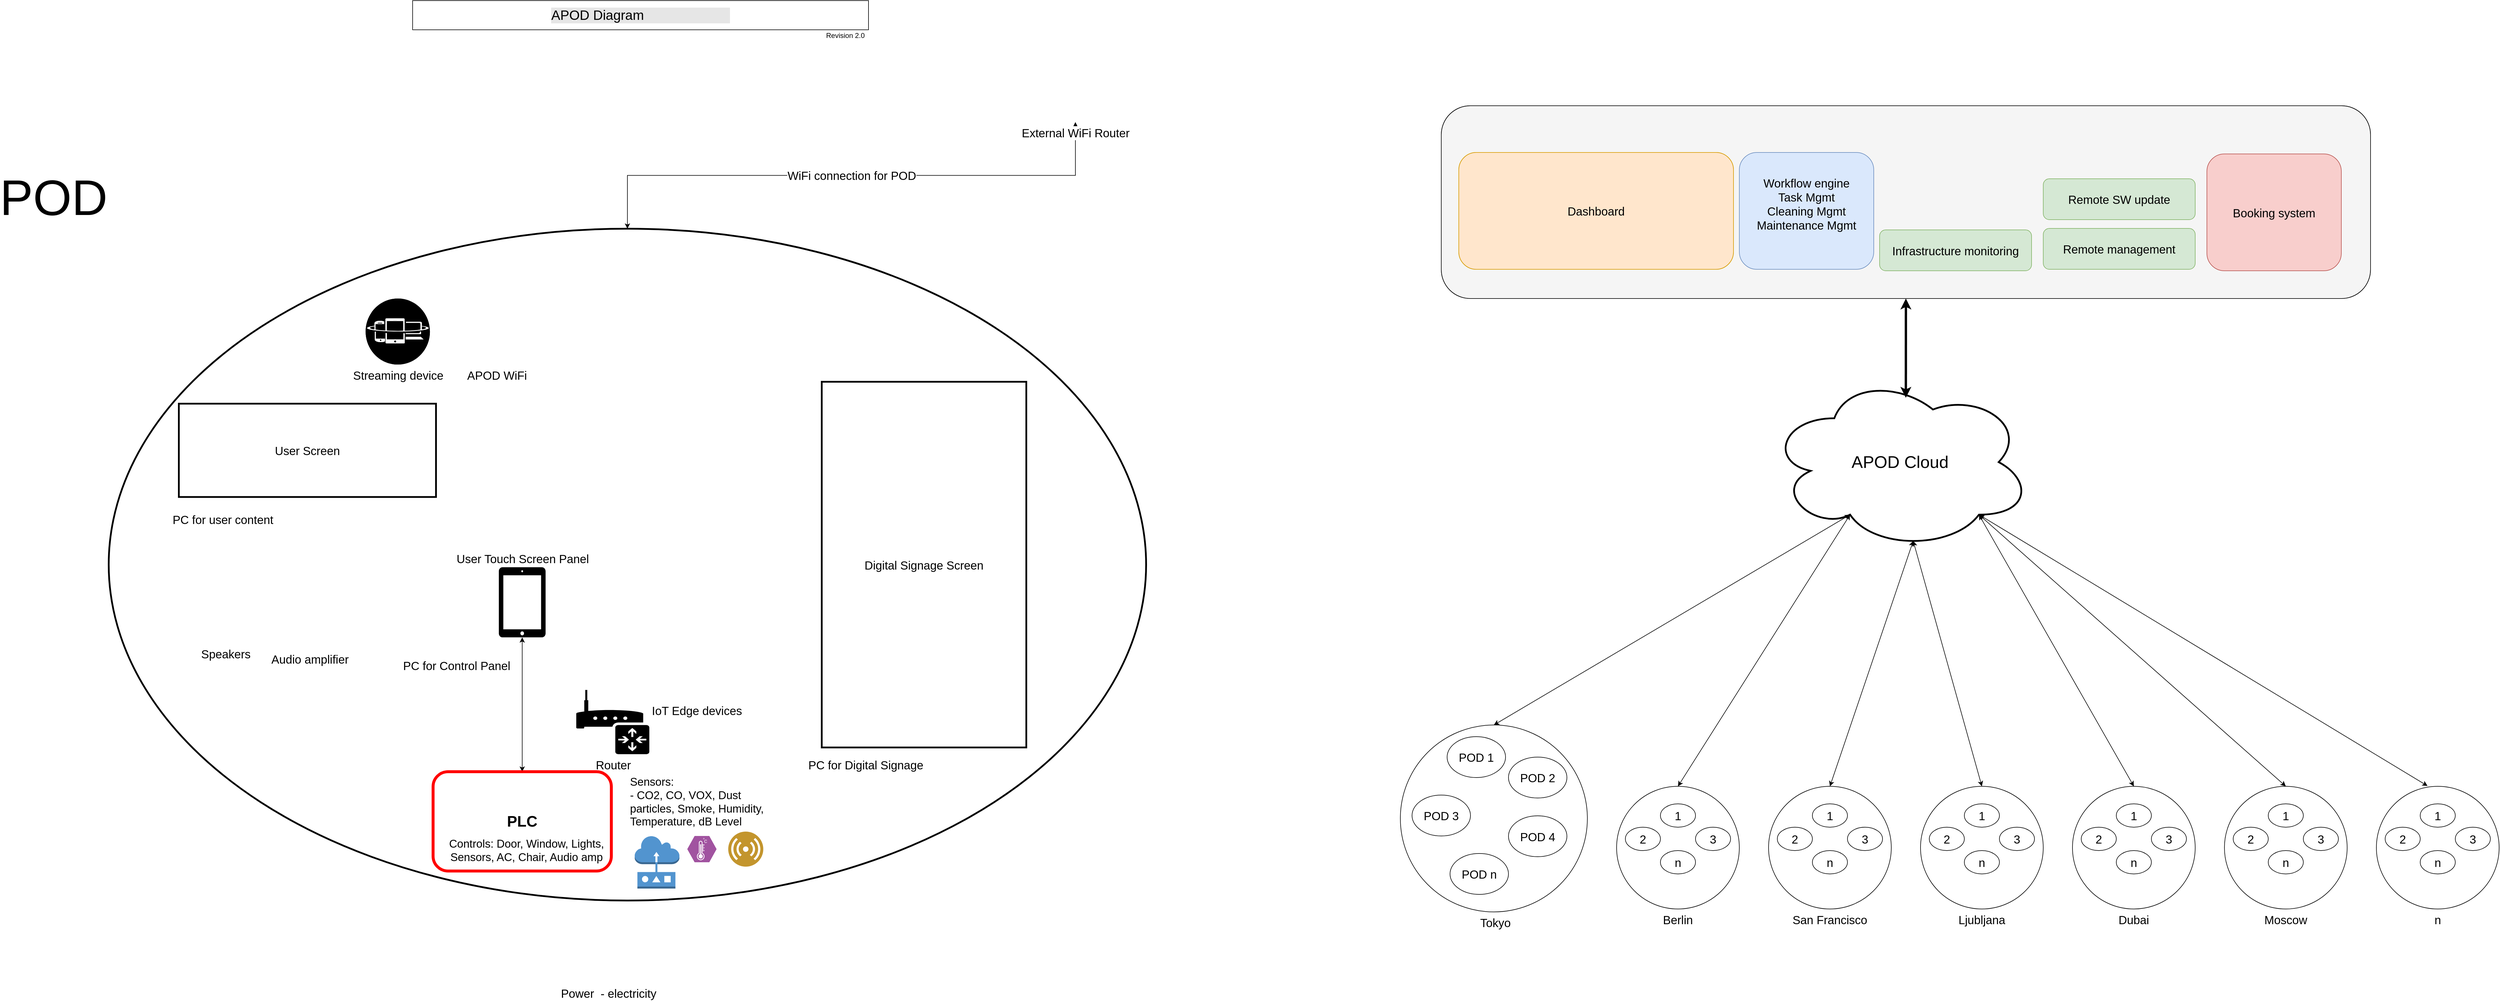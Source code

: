 <mxfile version="14.1.8" type="github">
  <diagram id="MnezL5NAF8C2aSRuctBU" name="Page-1">
    <mxGraphModel dx="3197" dy="1272" grid="1" gridSize="10" guides="1" tooltips="1" connect="1" arrows="1" fold="1" page="1" pageScale="1" pageWidth="827" pageHeight="1169" math="0" shadow="0">
      <root>
        <mxCell id="0" />
        <mxCell id="1" parent="0" />
        <mxCell id="ZW9950_h4QcM178EK5Ji-2" value="POD" style="ellipse;whiteSpace=wrap;html=1;strokeWidth=3;fontSize=85;labelPosition=left;verticalLabelPosition=top;align=right;verticalAlign=bottom;" parent="1" vertex="1">
          <mxGeometry x="-480" y="400.5" width="1775" height="1150" as="geometry" />
        </mxCell>
        <mxCell id="0EyMxYRM3sE1ujKV8BTT-9" style="edgeStyle=orthogonalEdgeStyle;rounded=0;orthogonalLoop=1;jettySize=auto;html=1;entryX=0.5;entryY=0;entryDx=0;entryDy=0;fontSize=20;startArrow=classic;startFill=1;" edge="1" parent="1" source="DmFKKeBw7BDAcUaFhrxw-26" target="ZW9950_h4QcM178EK5Ji-1">
          <mxGeometry relative="1" as="geometry" />
        </mxCell>
        <mxCell id="DmFKKeBw7BDAcUaFhrxw-26" value="User Touch Screen Panel" style="pointerEvents=1;shadow=0;dashed=0;html=1;strokeColor=none;labelPosition=center;verticalLabelPosition=top;verticalAlign=bottom;outlineConnect=0;align=center;shape=mxgraph.office.devices.tablet_ipad;fontSize=20;fillColor=#000000;" parent="1" vertex="1">
          <mxGeometry x="187.5" y="980" width="80" height="120" as="geometry" />
        </mxCell>
        <mxCell id="7P57h7jw-dz2YICdta8h-39" value="" style="shape=table;html=1;whiteSpace=wrap;startSize=0;container=1;collapsible=0;childLayout=tableLayout;labelBackgroundColor=#E6E6E6;" parent="1" vertex="1">
          <mxGeometry x="40" y="10" width="780" height="50" as="geometry" />
        </mxCell>
        <mxCell id="7P57h7jw-dz2YICdta8h-40" value="" style="shape=partialRectangle;html=1;whiteSpace=wrap;collapsible=0;dropTarget=0;pointerEvents=0;fillColor=none;top=0;left=0;bottom=0;right=0;points=[[0,0.5],[1,0.5]];portConstraint=eastwest;labelBackgroundColor=#E6E6E6;" parent="7P57h7jw-dz2YICdta8h-39" vertex="1">
          <mxGeometry width="780" height="50" as="geometry" />
        </mxCell>
        <mxCell id="7P57h7jw-dz2YICdta8h-41" value="&lt;font style=&quot;font-size: 23px&quot;&gt;&lt;span style=&quot;background-color: rgb(230 , 230 , 230)&quot;&gt;&lt;font style=&quot;font-size: 23px&quot;&gt;APOD Diagram &amp;nbsp;&amp;nbsp;&amp;nbsp;&amp;nbsp;&amp;nbsp;&amp;nbsp;&amp;nbsp;&amp;nbsp;&amp;nbsp;&amp;nbsp;&amp;nbsp;&amp;nbsp;&amp;nbsp;&amp;nbsp;&amp;nbsp;&amp;nbsp;&amp;nbsp;&amp;nbsp;&amp;nbsp;&amp;nbsp;&amp;nbsp;&amp;nbsp; &lt;/font&gt;&lt;/span&gt;&lt;/font&gt;" style="shape=partialRectangle;html=1;whiteSpace=wrap;connectable=0;overflow=hidden;fillColor=none;top=0;left=0;bottom=0;right=0;align=center;labelBackgroundColor=#E6E6E6;" parent="7P57h7jw-dz2YICdta8h-40" vertex="1">
          <mxGeometry width="780" height="50" as="geometry" />
        </mxCell>
        <mxCell id="7P57h7jw-dz2YICdta8h-44" value="Revision 2.0" style="text;html=1;align=center;verticalAlign=middle;resizable=0;points=[];autosize=1;" parent="1" vertex="1">
          <mxGeometry x="740" y="60" width="80" height="20" as="geometry" />
        </mxCell>
        <mxCell id="ZW9950_h4QcM178EK5Ji-1" value="PLC" style="rounded=1;whiteSpace=wrap;html=1;strokeWidth=5;strokeColor=#FF0000;fontSize=26;fontStyle=1" parent="1" vertex="1">
          <mxGeometry x="75" y="1330" width="305" height="170" as="geometry" />
        </mxCell>
        <mxCell id="ZW9950_h4QcM178EK5Ji-3" value="Digital Signage Screen" style="rounded=0;whiteSpace=wrap;html=1;strokeColor=#000000;strokeWidth=3;direction=south;fontSize=20;" parent="1" vertex="1">
          <mxGeometry x="740" y="662.5" width="350" height="626" as="geometry" />
        </mxCell>
        <mxCell id="ZW9950_h4QcM178EK5Ji-5" value="PC for Digital Signage" style="shape=image;html=1;verticalAlign=top;verticalLabelPosition=bottom;labelBackgroundColor=#ffffff;imageAspect=0;aspect=fixed;image=https://cdn3.iconfinder.com/data/icons/electronic-devices-vol-1-1/36/1_graphic_card_electronic_device_motherboard_smps_hardware_chip_1-128.png;strokeColor=#000000;strokeWidth=3;fontSize=20;" parent="1" vertex="1">
          <mxGeometry x="740" y="1150" width="150" height="150" as="geometry" />
        </mxCell>
        <mxCell id="ZW9950_h4QcM178EK5Ji-8" value="Controls: Door, Window, Lights, Sensors, AC, Chair, Audio amp" style="text;html=1;strokeColor=none;fillColor=none;align=center;verticalAlign=middle;whiteSpace=wrap;rounded=0;fontSize=19;" parent="1" vertex="1">
          <mxGeometry x="100" y="1430" width="270" height="70" as="geometry" />
        </mxCell>
        <mxCell id="ZW9950_h4QcM178EK5Ji-9" value="" style="verticalLabelPosition=bottom;html=1;fillColor=#A153A0;strokeColor=#ffffff;verticalAlign=top;align=center;points=[[0,0.5,0],[0.125,0.25,0],[0.25,0,0],[0.5,0,0],[0.75,0,0],[0.875,0.25,0],[1,0.5,0],[0.875,0.75,0],[0.75,1,0],[0.5,1,0],[0.125,0.75,0]];pointerEvents=1;shape=mxgraph.cisco_safe.compositeIcon;bgIcon=mxgraph.cisco_safe.design.blank_device;resIcon=mxgraph.cisco_safe.design.sensor;fontSize=19;" parent="1" vertex="1">
          <mxGeometry x="510" y="1440" width="50" height="45" as="geometry" />
        </mxCell>
        <mxCell id="ZW9950_h4QcM178EK5Ji-10" value="" style="aspect=fixed;perimeter=ellipsePerimeter;html=1;align=center;shadow=0;dashed=0;fontColor=#4277BB;labelBackgroundColor=#ffffff;fontSize=12;spacingTop=3;image;image=img/lib/ibm/users/sensor.svg;strokeColor=#000000;strokeWidth=3;" parent="1" vertex="1">
          <mxGeometry x="580" y="1432.5" width="60" height="60" as="geometry" />
        </mxCell>
        <mxCell id="ZW9950_h4QcM178EK5Ji-11" value="" style="outlineConnect=0;dashed=0;verticalLabelPosition=bottom;verticalAlign=top;align=center;html=1;shape=mxgraph.aws3.sensor;fillColor=#5294CF;gradientColor=none;strokeColor=#000000;strokeWidth=3;fontSize=19;" parent="1" vertex="1">
          <mxGeometry x="420" y="1440" width="76.5" height="90" as="geometry" />
        </mxCell>
        <mxCell id="ZW9950_h4QcM178EK5Ji-12" value="&lt;div&gt;Sensors:&lt;/div&gt;&lt;div&gt; - CO2, CO, VOX, Dust particles, Smoke, Humidity, Temperature, dB Level&lt;br&gt;&lt;/div&gt;" style="text;html=1;strokeColor=none;fillColor=none;align=left;verticalAlign=top;whiteSpace=wrap;rounded=0;fontSize=19;" parent="1" vertex="1">
          <mxGeometry x="410" y="1330" width="270" height="110" as="geometry" />
        </mxCell>
        <mxCell id="0EyMxYRM3sE1ujKV8BTT-1" value="Audio amplifier" style="shape=image;html=1;verticalAlign=top;verticalLabelPosition=bottom;labelBackgroundColor=#ffffff;imageAspect=0;aspect=fixed;image=https://cdn2.iconfinder.com/data/icons/analytic-investment-and-balanced-scorecard/512/421_Audio_frequency_hertz_sequence_wave_sound_design_producstion-128.png;strokeColor=#000000;strokeWidth=3;fontSize=20;align=center;" vertex="1" parent="1">
          <mxGeometry x="-200" y="991" width="128" height="128" as="geometry" />
        </mxCell>
        <mxCell id="0EyMxYRM3sE1ujKV8BTT-2" value="Speakers" style="shape=image;html=1;verticalAlign=top;verticalLabelPosition=bottom;labelBackgroundColor=#ffffff;imageAspect=0;aspect=fixed;image=https://cdn2.iconfinder.com/data/icons/analytic-investment-and-balanced-scorecard/512/424_Audio_hifi_monitor_speaker_studio_sound_design_producstion-128.png;strokeColor=#000000;strokeWidth=3;fontSize=20;align=center;" vertex="1" parent="1">
          <mxGeometry x="-360" y="950" width="160" height="160" as="geometry" />
        </mxCell>
        <mxCell id="0EyMxYRM3sE1ujKV8BTT-5" value="User Screen" style="rounded=0;whiteSpace=wrap;html=1;strokeColor=#000000;strokeWidth=3;fontSize=20;align=center;" vertex="1" parent="1">
          <mxGeometry x="-360" y="700" width="440" height="159.75" as="geometry" />
        </mxCell>
        <mxCell id="0EyMxYRM3sE1ujKV8BTT-6" value="&lt;div style=&quot;font-size: 20px;&quot;&gt;PC for user content&lt;br style=&quot;font-size: 20px;&quot;&gt;&lt;/div&gt;" style="shape=image;html=1;verticalAlign=top;verticalLabelPosition=bottom;labelBackgroundColor=#ffffff;imageAspect=0;aspect=fixed;image=https://cdn3.iconfinder.com/data/icons/electronic-devices-vol-1-1/36/1_graphic_card_electronic_device_motherboard_smps_hardware_chip_1-128.png;strokeColor=#000000;strokeWidth=3;fontSize=20;" vertex="1" parent="1">
          <mxGeometry x="-360" y="730" width="150" height="150" as="geometry" />
        </mxCell>
        <mxCell id="0EyMxYRM3sE1ujKV8BTT-10" value="&lt;div style=&quot;font-size: 20px&quot;&gt;PC for Control Panel&lt;br style=&quot;font-size: 20px&quot;&gt;&lt;/div&gt;" style="shape=image;html=1;verticalAlign=top;verticalLabelPosition=bottom;labelBackgroundColor=#ffffff;imageAspect=0;aspect=fixed;image=https://cdn3.iconfinder.com/data/icons/electronic-devices-vol-1-1/36/1_graphic_card_electronic_device_motherboard_smps_hardware_chip_1-128.png;strokeColor=#000000;strokeWidth=3;fontSize=20;" vertex="1" parent="1">
          <mxGeometry x="40" y="980" width="150" height="150" as="geometry" />
        </mxCell>
        <mxCell id="0EyMxYRM3sE1ujKV8BTT-11" value="Streaming device" style="verticalLabelPosition=bottom;html=1;strokeColor=#ffffff;verticalAlign=top;align=center;points=[[0.145,0.145,0],[0.5,0,0],[0.855,0.145,0],[1,0.5,0],[0.855,0.855,0],[0.5,1,0],[0.145,0.855,0],[0,0.5,0]];pointerEvents=1;shape=mxgraph.cisco_safe.compositeIcon;bgIcon=ellipse;resIcon=mxgraph.cisco_safe.capability.mobile_device_manager;fontSize=20;fillColor=#000000;" vertex="1" parent="1">
          <mxGeometry x="-40.41" y="520" width="110" height="113" as="geometry" />
        </mxCell>
        <mxCell id="0EyMxYRM3sE1ujKV8BTT-12" value="Router" style="pointerEvents=1;shadow=0;dashed=0;html=1;strokeColor=none;labelPosition=center;verticalLabelPosition=bottom;verticalAlign=top;outlineConnect=0;align=center;shape=mxgraph.office.devices.router;fontSize=20;fontColor=#000000;fillColor=#000000;" vertex="1" parent="1">
          <mxGeometry x="320" y="1190" width="125" height="110" as="geometry" />
        </mxCell>
        <mxCell id="0EyMxYRM3sE1ujKV8BTT-13" value="APOD WiFi" style="shape=image;html=1;verticalAlign=top;verticalLabelPosition=bottom;labelBackgroundColor=#ffffff;imageAspect=0;aspect=fixed;image=https://cdn3.iconfinder.com/data/icons/electronic-devices-vol-2/36/33_Antenna_double_internet_online_router_web_wifi-128.png;strokeColor=#000000;strokeWidth=3;fillColor=#000000;fontSize=20;fontColor=#000000;align=center;" vertex="1" parent="1">
          <mxGeometry x="120" y="505" width="128" height="128" as="geometry" />
        </mxCell>
        <mxCell id="0EyMxYRM3sE1ujKV8BTT-17" value="WiFi connection for POD" style="edgeStyle=orthogonalEdgeStyle;rounded=0;orthogonalLoop=1;jettySize=auto;html=1;startArrow=classic;startFill=1;fontSize=20;fontColor=#000000;" edge="1" parent="1" source="0EyMxYRM3sE1ujKV8BTT-15" target="ZW9950_h4QcM178EK5Ji-2">
          <mxGeometry relative="1" as="geometry">
            <mxPoint x="1190" y="370" as="targetPoint" />
          </mxGeometry>
        </mxCell>
        <mxCell id="0EyMxYRM3sE1ujKV8BTT-15" value="External WiFi Router" style="shape=image;html=1;verticalAlign=top;verticalLabelPosition=bottom;labelBackgroundColor=#ffffff;imageAspect=0;aspect=fixed;image=https://cdn3.iconfinder.com/data/icons/electronic-devices-vol-2/36/33_Antenna_double_internet_online_router_web_wifi-128.png;strokeColor=#000000;strokeWidth=3;fillColor=#000000;fontSize=20;fontColor=#000000;align=center;" vertex="1" parent="1">
          <mxGeometry x="1110" y="90" width="128" height="128" as="geometry" />
        </mxCell>
        <mxCell id="0EyMxYRM3sE1ujKV8BTT-19" value="Power&amp;nbsp; - electricity" style="shape=image;html=1;verticalAlign=top;verticalLabelPosition=bottom;labelBackgroundColor=#ffffff;imageAspect=0;aspect=fixed;image=https://cdn4.iconfinder.com/data/icons/device-communication-technology-gadgets-media-obje/32/Artboard_11-128.png;strokeColor=#000000;strokeWidth=3;fillColor=#000000;fontSize=20;fontColor=#000000;align=center;rotation=0;labelPosition=center;" vertex="1" parent="1">
          <mxGeometry x="305" y="1550.5" width="140" height="140" as="geometry" />
        </mxCell>
        <mxCell id="0EyMxYRM3sE1ujKV8BTT-37" style="edgeStyle=none;rounded=0;orthogonalLoop=1;jettySize=auto;html=1;entryX=0.8;entryY=0.8;entryDx=0;entryDy=0;entryPerimeter=0;startArrow=classic;startFill=1;fontSize=85;fontColor=#000000;exitX=0.5;exitY=0;exitDx=0;exitDy=0;" edge="1" parent="1" source="0EyMxYRM3sE1ujKV8BTT-96" target="0EyMxYRM3sE1ujKV8BTT-30">
          <mxGeometry relative="1" as="geometry">
            <mxPoint x="3042.79" y="1314.35" as="sourcePoint" />
          </mxGeometry>
        </mxCell>
        <mxCell id="0EyMxYRM3sE1ujKV8BTT-36" style="edgeStyle=none;rounded=0;orthogonalLoop=1;jettySize=auto;html=1;entryX=0.8;entryY=0.8;entryDx=0;entryDy=0;entryPerimeter=0;startArrow=classic;startFill=1;fontSize=85;fontColor=#000000;exitX=0.5;exitY=0;exitDx=0;exitDy=0;" edge="1" parent="1" source="0EyMxYRM3sE1ujKV8BTT-90" target="0EyMxYRM3sE1ujKV8BTT-30">
          <mxGeometry relative="1" as="geometry">
            <mxPoint x="2894.025" y="1311.444" as="sourcePoint" />
          </mxGeometry>
        </mxCell>
        <mxCell id="0EyMxYRM3sE1ujKV8BTT-35" style="edgeStyle=none;rounded=0;orthogonalLoop=1;jettySize=auto;html=1;entryX=0.55;entryY=0.95;entryDx=0;entryDy=0;entryPerimeter=0;startArrow=classic;startFill=1;fontSize=85;fontColor=#000000;exitX=0.5;exitY=0;exitDx=0;exitDy=0;" edge="1" parent="1" source="0EyMxYRM3sE1ujKV8BTT-84" target="0EyMxYRM3sE1ujKV8BTT-30">
          <mxGeometry relative="1" as="geometry">
            <mxPoint x="2745.795" y="1311.137" as="sourcePoint" />
          </mxGeometry>
        </mxCell>
        <mxCell id="0EyMxYRM3sE1ujKV8BTT-33" style="edgeStyle=none;rounded=0;orthogonalLoop=1;jettySize=auto;html=1;entryX=0.55;entryY=0.95;entryDx=0;entryDy=0;entryPerimeter=0;startArrow=classic;startFill=1;fontSize=85;fontColor=#000000;exitX=0.5;exitY=0;exitDx=0;exitDy=0;" edge="1" parent="1" source="0EyMxYRM3sE1ujKV8BTT-74" target="0EyMxYRM3sE1ujKV8BTT-30">
          <mxGeometry relative="1" as="geometry">
            <mxPoint x="2468.74" y="1313.53" as="sourcePoint" />
          </mxGeometry>
        </mxCell>
        <mxCell id="0EyMxYRM3sE1ujKV8BTT-32" style="edgeStyle=none;rounded=0;orthogonalLoop=1;jettySize=auto;html=1;entryX=0.31;entryY=0.8;entryDx=0;entryDy=0;entryPerimeter=0;startArrow=classic;startFill=1;fontSize=85;fontColor=#000000;exitX=0.5;exitY=0;exitDx=0;exitDy=0;" edge="1" parent="1" source="0EyMxYRM3sE1ujKV8BTT-60" target="0EyMxYRM3sE1ujKV8BTT-30">
          <mxGeometry relative="1" as="geometry">
            <mxPoint x="2300" y="1310" as="sourcePoint" />
          </mxGeometry>
        </mxCell>
        <mxCell id="0EyMxYRM3sE1ujKV8BTT-31" style="rounded=0;orthogonalLoop=1;jettySize=auto;html=1;entryX=0.31;entryY=0.8;entryDx=0;entryDy=0;entryPerimeter=0;startArrow=classic;startFill=1;fontSize=85;fontColor=#000000;exitX=0.5;exitY=0;exitDx=0;exitDy=0;" edge="1" parent="1" source="0EyMxYRM3sE1ujKV8BTT-51" target="0EyMxYRM3sE1ujKV8BTT-30">
          <mxGeometry relative="1" as="geometry">
            <mxPoint x="2088.619" y="1325.812" as="sourcePoint" />
          </mxGeometry>
        </mxCell>
        <mxCell id="0EyMxYRM3sE1ujKV8BTT-38" style="edgeStyle=none;rounded=0;orthogonalLoop=1;jettySize=auto;html=1;entryX=0.8;entryY=0.8;entryDx=0;entryDy=0;entryPerimeter=0;startArrow=classic;startFill=1;fontSize=85;fontColor=#000000;exitX=0.417;exitY=-0.003;exitDx=0;exitDy=0;exitPerimeter=0;" edge="1" parent="1" source="0EyMxYRM3sE1ujKV8BTT-104" target="0EyMxYRM3sE1ujKV8BTT-30">
          <mxGeometry relative="1" as="geometry">
            <mxPoint x="3194.265" y="1317.868" as="sourcePoint" />
          </mxGeometry>
        </mxCell>
        <mxCell id="0EyMxYRM3sE1ujKV8BTT-124" style="edgeStyle=none;rounded=0;orthogonalLoop=1;jettySize=auto;html=1;exitX=0.522;exitY=0.133;exitDx=0;exitDy=0;exitPerimeter=0;entryX=0.5;entryY=1;entryDx=0;entryDy=0;startArrow=classic;startFill=1;fontSize=20;fontColor=#000000;strokeWidth=4;" edge="1" parent="1" source="0EyMxYRM3sE1ujKV8BTT-30" target="0EyMxYRM3sE1ujKV8BTT-112">
          <mxGeometry relative="1" as="geometry" />
        </mxCell>
        <mxCell id="0EyMxYRM3sE1ujKV8BTT-30" value="APOD Cloud" style="ellipse;shape=cloud;whiteSpace=wrap;html=1;strokeColor=#000000;strokeWidth=3;fillColor=none;fontSize=29;fontColor=#000000;align=center;" vertex="1" parent="1">
          <mxGeometry x="2360" y="650" width="450" height="300" as="geometry" />
        </mxCell>
        <mxCell id="0EyMxYRM3sE1ujKV8BTT-67" value="" style="group" vertex="1" connectable="0" parent="1">
          <mxGeometry x="1730" y="1230" width="320" height="320" as="geometry" />
        </mxCell>
        <mxCell id="0EyMxYRM3sE1ujKV8BTT-51" value="&lt;div&gt;&amp;nbsp;Tokyo&lt;/div&gt;" style="ellipse;whiteSpace=wrap;html=1;aspect=fixed;strokeColor=#000000;strokeWidth=1;fillColor=none;fontSize=20;fontColor=#000000;align=center;labelPosition=center;verticalLabelPosition=bottom;verticalAlign=top;" vertex="1" parent="0EyMxYRM3sE1ujKV8BTT-67">
          <mxGeometry y="20" width="320" height="320" as="geometry" />
        </mxCell>
        <mxCell id="0EyMxYRM3sE1ujKV8BTT-54" value="POD 2" style="ellipse;whiteSpace=wrap;html=1;strokeColor=#000000;strokeWidth=1;fillColor=none;fontSize=20;fontColor=#000000;align=center;" vertex="1" parent="0EyMxYRM3sE1ujKV8BTT-67">
          <mxGeometry x="185" y="75" width="100" height="70" as="geometry" />
        </mxCell>
        <mxCell id="0EyMxYRM3sE1ujKV8BTT-55" value="POD 1" style="ellipse;whiteSpace=wrap;html=1;strokeColor=#000000;strokeWidth=1;fillColor=none;fontSize=20;fontColor=#000000;align=center;" vertex="1" parent="0EyMxYRM3sE1ujKV8BTT-67">
          <mxGeometry x="80" y="40" width="100" height="70" as="geometry" />
        </mxCell>
        <mxCell id="0EyMxYRM3sE1ujKV8BTT-56" value="POD 3" style="ellipse;whiteSpace=wrap;html=1;strokeColor=#000000;strokeWidth=1;fillColor=none;fontSize=20;fontColor=#000000;align=center;" vertex="1" parent="0EyMxYRM3sE1ujKV8BTT-67">
          <mxGeometry x="20" y="140" width="100" height="70" as="geometry" />
        </mxCell>
        <mxCell id="0EyMxYRM3sE1ujKV8BTT-58" value="POD n" style="ellipse;whiteSpace=wrap;html=1;strokeColor=#000000;strokeWidth=1;fillColor=none;fontSize=20;fontColor=#000000;align=center;" vertex="1" parent="0EyMxYRM3sE1ujKV8BTT-67">
          <mxGeometry x="85" y="240" width="100" height="70" as="geometry" />
        </mxCell>
        <mxCell id="0EyMxYRM3sE1ujKV8BTT-59" value="POD 4" style="ellipse;whiteSpace=wrap;html=1;strokeColor=#000000;strokeWidth=1;fillColor=none;fontSize=20;fontColor=#000000;align=center;" vertex="1" parent="0EyMxYRM3sE1ujKV8BTT-67">
          <mxGeometry x="185" y="175.5" width="100" height="70" as="geometry" />
        </mxCell>
        <mxCell id="0EyMxYRM3sE1ujKV8BTT-68" value="" style="group" vertex="1" connectable="0" parent="1">
          <mxGeometry x="2100" y="1355" width="210" height="210" as="geometry" />
        </mxCell>
        <mxCell id="0EyMxYRM3sE1ujKV8BTT-47" value="1" style="ellipse;whiteSpace=wrap;html=1;strokeColor=#000000;strokeWidth=1;fillColor=none;fontSize=20;fontColor=#000000;align=center;" vertex="1" parent="0EyMxYRM3sE1ujKV8BTT-68">
          <mxGeometry x="75" y="30" width="60" height="40" as="geometry" />
        </mxCell>
        <mxCell id="0EyMxYRM3sE1ujKV8BTT-48" value="3" style="ellipse;whiteSpace=wrap;html=1;strokeColor=#000000;strokeWidth=1;fillColor=none;fontSize=20;fontColor=#000000;align=center;" vertex="1" parent="0EyMxYRM3sE1ujKV8BTT-68">
          <mxGeometry x="135" y="70" width="60" height="40" as="geometry" />
        </mxCell>
        <mxCell id="0EyMxYRM3sE1ujKV8BTT-49" value="n" style="ellipse;whiteSpace=wrap;html=1;strokeColor=#000000;strokeWidth=1;fillColor=none;fontSize=20;fontColor=#000000;align=center;" vertex="1" parent="0EyMxYRM3sE1ujKV8BTT-68">
          <mxGeometry x="75" y="110" width="60" height="40" as="geometry" />
        </mxCell>
        <mxCell id="0EyMxYRM3sE1ujKV8BTT-50" value="2" style="ellipse;whiteSpace=wrap;html=1;strokeColor=#000000;strokeWidth=1;fillColor=none;fontSize=20;fontColor=#000000;align=center;" vertex="1" parent="0EyMxYRM3sE1ujKV8BTT-68">
          <mxGeometry x="15" y="70" width="60" height="40" as="geometry" />
        </mxCell>
        <mxCell id="0EyMxYRM3sE1ujKV8BTT-60" value="Berlin" style="ellipse;whiteSpace=wrap;html=1;aspect=fixed;strokeColor=#000000;strokeWidth=1;fillColor=none;fontSize=20;fontColor=#000000;align=center;labelPosition=center;verticalLabelPosition=bottom;verticalAlign=top;" vertex="1" parent="0EyMxYRM3sE1ujKV8BTT-68">
          <mxGeometry width="210" height="210" as="geometry" />
        </mxCell>
        <mxCell id="0EyMxYRM3sE1ujKV8BTT-69" value="San Francisco" style="group;labelPosition=center;verticalLabelPosition=bottom;align=center;verticalAlign=top;fontSize=20;" vertex="1" connectable="0" parent="1">
          <mxGeometry x="2360" y="1355" width="210" height="210" as="geometry" />
        </mxCell>
        <mxCell id="0EyMxYRM3sE1ujKV8BTT-70" value="1" style="ellipse;whiteSpace=wrap;html=1;strokeColor=#000000;strokeWidth=1;fillColor=none;fontSize=20;fontColor=#000000;align=center;" vertex="1" parent="0EyMxYRM3sE1ujKV8BTT-69">
          <mxGeometry x="75" y="30" width="60" height="40" as="geometry" />
        </mxCell>
        <mxCell id="0EyMxYRM3sE1ujKV8BTT-71" value="3" style="ellipse;whiteSpace=wrap;html=1;strokeColor=#000000;strokeWidth=1;fillColor=none;fontSize=20;fontColor=#000000;align=center;" vertex="1" parent="0EyMxYRM3sE1ujKV8BTT-69">
          <mxGeometry x="135" y="70" width="60" height="40" as="geometry" />
        </mxCell>
        <mxCell id="0EyMxYRM3sE1ujKV8BTT-72" value="n" style="ellipse;whiteSpace=wrap;html=1;strokeColor=#000000;strokeWidth=1;fillColor=none;fontSize=20;fontColor=#000000;align=center;" vertex="1" parent="0EyMxYRM3sE1ujKV8BTT-69">
          <mxGeometry x="75" y="110" width="60" height="40" as="geometry" />
        </mxCell>
        <mxCell id="0EyMxYRM3sE1ujKV8BTT-73" value="2" style="ellipse;whiteSpace=wrap;html=1;strokeColor=#000000;strokeWidth=1;fillColor=none;fontSize=20;fontColor=#000000;align=center;" vertex="1" parent="0EyMxYRM3sE1ujKV8BTT-69">
          <mxGeometry x="15" y="70" width="60" height="40" as="geometry" />
        </mxCell>
        <mxCell id="0EyMxYRM3sE1ujKV8BTT-74" value="" style="ellipse;whiteSpace=wrap;html=1;aspect=fixed;strokeColor=#000000;strokeWidth=1;fillColor=none;fontSize=20;fontColor=#000000;align=center;labelPosition=center;verticalLabelPosition=bottom;verticalAlign=top;" vertex="1" parent="0EyMxYRM3sE1ujKV8BTT-69">
          <mxGeometry width="210" height="210" as="geometry" />
        </mxCell>
        <mxCell id="0EyMxYRM3sE1ujKV8BTT-79" value="Ljubljana" style="group;labelPosition=center;verticalLabelPosition=bottom;align=center;verticalAlign=top;fontSize=20;" vertex="1" connectable="0" parent="1">
          <mxGeometry x="2620" y="1355" width="210" height="210" as="geometry" />
        </mxCell>
        <mxCell id="0EyMxYRM3sE1ujKV8BTT-80" value="1" style="ellipse;whiteSpace=wrap;html=1;strokeColor=#000000;strokeWidth=1;fillColor=none;fontSize=20;fontColor=#000000;align=center;" vertex="1" parent="0EyMxYRM3sE1ujKV8BTT-79">
          <mxGeometry x="75" y="30" width="60" height="40" as="geometry" />
        </mxCell>
        <mxCell id="0EyMxYRM3sE1ujKV8BTT-81" value="3" style="ellipse;whiteSpace=wrap;html=1;strokeColor=#000000;strokeWidth=1;fillColor=none;fontSize=20;fontColor=#000000;align=center;" vertex="1" parent="0EyMxYRM3sE1ujKV8BTT-79">
          <mxGeometry x="135" y="70" width="60" height="40" as="geometry" />
        </mxCell>
        <mxCell id="0EyMxYRM3sE1ujKV8BTT-82" value="n" style="ellipse;whiteSpace=wrap;html=1;strokeColor=#000000;strokeWidth=1;fillColor=none;fontSize=20;fontColor=#000000;align=center;" vertex="1" parent="0EyMxYRM3sE1ujKV8BTT-79">
          <mxGeometry x="75" y="110" width="60" height="40" as="geometry" />
        </mxCell>
        <mxCell id="0EyMxYRM3sE1ujKV8BTT-83" value="2" style="ellipse;whiteSpace=wrap;html=1;strokeColor=#000000;strokeWidth=1;fillColor=none;fontSize=20;fontColor=#000000;align=center;" vertex="1" parent="0EyMxYRM3sE1ujKV8BTT-79">
          <mxGeometry x="15" y="70" width="60" height="40" as="geometry" />
        </mxCell>
        <mxCell id="0EyMxYRM3sE1ujKV8BTT-84" value="" style="ellipse;whiteSpace=wrap;html=1;aspect=fixed;strokeColor=#000000;strokeWidth=1;fillColor=none;fontSize=20;fontColor=#000000;align=center;labelPosition=center;verticalLabelPosition=bottom;verticalAlign=top;" vertex="1" parent="0EyMxYRM3sE1ujKV8BTT-79">
          <mxGeometry width="210" height="210" as="geometry" />
        </mxCell>
        <mxCell id="0EyMxYRM3sE1ujKV8BTT-85" value="Dubai" style="group;labelPosition=center;verticalLabelPosition=bottom;align=center;verticalAlign=top;fontSize=20;" vertex="1" connectable="0" parent="1">
          <mxGeometry x="2880" y="1355" width="210" height="210" as="geometry" />
        </mxCell>
        <mxCell id="0EyMxYRM3sE1ujKV8BTT-86" value="1" style="ellipse;whiteSpace=wrap;html=1;strokeColor=#000000;strokeWidth=1;fillColor=none;fontSize=20;fontColor=#000000;align=center;" vertex="1" parent="0EyMxYRM3sE1ujKV8BTT-85">
          <mxGeometry x="75" y="30" width="60" height="40" as="geometry" />
        </mxCell>
        <mxCell id="0EyMxYRM3sE1ujKV8BTT-87" value="3" style="ellipse;whiteSpace=wrap;html=1;strokeColor=#000000;strokeWidth=1;fillColor=none;fontSize=20;fontColor=#000000;align=center;" vertex="1" parent="0EyMxYRM3sE1ujKV8BTT-85">
          <mxGeometry x="135" y="70" width="60" height="40" as="geometry" />
        </mxCell>
        <mxCell id="0EyMxYRM3sE1ujKV8BTT-88" value="n" style="ellipse;whiteSpace=wrap;html=1;strokeColor=#000000;strokeWidth=1;fillColor=none;fontSize=20;fontColor=#000000;align=center;" vertex="1" parent="0EyMxYRM3sE1ujKV8BTT-85">
          <mxGeometry x="75" y="110" width="60" height="40" as="geometry" />
        </mxCell>
        <mxCell id="0EyMxYRM3sE1ujKV8BTT-89" value="2" style="ellipse;whiteSpace=wrap;html=1;strokeColor=#000000;strokeWidth=1;fillColor=none;fontSize=20;fontColor=#000000;align=center;" vertex="1" parent="0EyMxYRM3sE1ujKV8BTT-85">
          <mxGeometry x="15" y="70" width="60" height="40" as="geometry" />
        </mxCell>
        <mxCell id="0EyMxYRM3sE1ujKV8BTT-90" value="" style="ellipse;whiteSpace=wrap;html=1;aspect=fixed;strokeColor=#000000;strokeWidth=1;fillColor=none;fontSize=20;fontColor=#000000;align=center;labelPosition=center;verticalLabelPosition=bottom;verticalAlign=top;" vertex="1" parent="0EyMxYRM3sE1ujKV8BTT-85">
          <mxGeometry width="210" height="210" as="geometry" />
        </mxCell>
        <mxCell id="0EyMxYRM3sE1ujKV8BTT-91" value="Moscow" style="group;labelPosition=center;verticalLabelPosition=bottom;align=center;verticalAlign=top;fontSize=20;" vertex="1" connectable="0" parent="1">
          <mxGeometry x="3140" y="1355" width="210" height="210" as="geometry" />
        </mxCell>
        <mxCell id="0EyMxYRM3sE1ujKV8BTT-92" value="1" style="ellipse;whiteSpace=wrap;html=1;strokeColor=#000000;strokeWidth=1;fillColor=none;fontSize=20;fontColor=#000000;align=center;" vertex="1" parent="0EyMxYRM3sE1ujKV8BTT-91">
          <mxGeometry x="75" y="30" width="60" height="40" as="geometry" />
        </mxCell>
        <mxCell id="0EyMxYRM3sE1ujKV8BTT-93" value="3" style="ellipse;whiteSpace=wrap;html=1;strokeColor=#000000;strokeWidth=1;fillColor=none;fontSize=20;fontColor=#000000;align=center;" vertex="1" parent="0EyMxYRM3sE1ujKV8BTT-91">
          <mxGeometry x="135" y="70" width="60" height="40" as="geometry" />
        </mxCell>
        <mxCell id="0EyMxYRM3sE1ujKV8BTT-94" value="n" style="ellipse;whiteSpace=wrap;html=1;strokeColor=#000000;strokeWidth=1;fillColor=none;fontSize=20;fontColor=#000000;align=center;" vertex="1" parent="0EyMxYRM3sE1ujKV8BTT-91">
          <mxGeometry x="75" y="110" width="60" height="40" as="geometry" />
        </mxCell>
        <mxCell id="0EyMxYRM3sE1ujKV8BTT-95" value="2" style="ellipse;whiteSpace=wrap;html=1;strokeColor=#000000;strokeWidth=1;fillColor=none;fontSize=20;fontColor=#000000;align=center;" vertex="1" parent="0EyMxYRM3sE1ujKV8BTT-91">
          <mxGeometry x="15" y="70" width="60" height="40" as="geometry" />
        </mxCell>
        <mxCell id="0EyMxYRM3sE1ujKV8BTT-96" value="" style="ellipse;whiteSpace=wrap;html=1;aspect=fixed;strokeColor=#000000;strokeWidth=1;fillColor=none;fontSize=20;fontColor=#000000;align=center;labelPosition=center;verticalLabelPosition=bottom;verticalAlign=top;" vertex="1" parent="0EyMxYRM3sE1ujKV8BTT-91">
          <mxGeometry width="210" height="210" as="geometry" />
        </mxCell>
        <mxCell id="0EyMxYRM3sE1ujKV8BTT-99" value="n" style="group;labelPosition=center;verticalLabelPosition=bottom;align=center;verticalAlign=top;fontSize=20;" vertex="1" connectable="0" parent="1">
          <mxGeometry x="3400" y="1355" width="210" height="210" as="geometry" />
        </mxCell>
        <mxCell id="0EyMxYRM3sE1ujKV8BTT-100" value="1" style="ellipse;whiteSpace=wrap;html=1;strokeColor=#000000;strokeWidth=1;fillColor=none;fontSize=20;fontColor=#000000;align=center;" vertex="1" parent="0EyMxYRM3sE1ujKV8BTT-99">
          <mxGeometry x="75" y="30" width="60" height="40" as="geometry" />
        </mxCell>
        <mxCell id="0EyMxYRM3sE1ujKV8BTT-101" value="3" style="ellipse;whiteSpace=wrap;html=1;strokeColor=#000000;strokeWidth=1;fillColor=none;fontSize=20;fontColor=#000000;align=center;" vertex="1" parent="0EyMxYRM3sE1ujKV8BTT-99">
          <mxGeometry x="135" y="70" width="60" height="40" as="geometry" />
        </mxCell>
        <mxCell id="0EyMxYRM3sE1ujKV8BTT-102" value="n" style="ellipse;whiteSpace=wrap;html=1;strokeColor=#000000;strokeWidth=1;fillColor=none;fontSize=20;fontColor=#000000;align=center;" vertex="1" parent="0EyMxYRM3sE1ujKV8BTT-99">
          <mxGeometry x="75" y="110" width="60" height="40" as="geometry" />
        </mxCell>
        <mxCell id="0EyMxYRM3sE1ujKV8BTT-103" value="2" style="ellipse;whiteSpace=wrap;html=1;strokeColor=#000000;strokeWidth=1;fillColor=none;fontSize=20;fontColor=#000000;align=center;" vertex="1" parent="0EyMxYRM3sE1ujKV8BTT-99">
          <mxGeometry x="15" y="70" width="60" height="40" as="geometry" />
        </mxCell>
        <mxCell id="0EyMxYRM3sE1ujKV8BTT-104" value="" style="ellipse;whiteSpace=wrap;html=1;aspect=fixed;strokeColor=#000000;strokeWidth=1;fillColor=none;fontSize=20;fontColor=#000000;align=center;labelPosition=center;verticalLabelPosition=bottom;verticalAlign=top;" vertex="1" parent="0EyMxYRM3sE1ujKV8BTT-99">
          <mxGeometry width="210" height="210" as="geometry" />
        </mxCell>
        <mxCell id="0EyMxYRM3sE1ujKV8BTT-109" value="IoT Edge devices" style="text;html=1;strokeColor=none;fillColor=none;align=center;verticalAlign=middle;whiteSpace=wrap;rounded=0;fontSize=20;fontColor=#000000;" vertex="1" parent="1">
          <mxGeometry x="440" y="1200" width="173" height="50" as="geometry" />
        </mxCell>
        <mxCell id="0EyMxYRM3sE1ujKV8BTT-121" value="" style="group;fillColor=#f5f5f5;strokeColor=#666666;fontColor=#333333;rounded=1;" vertex="1" connectable="0" parent="1">
          <mxGeometry x="1800" y="190" width="1590" height="330" as="geometry" />
        </mxCell>
        <mxCell id="0EyMxYRM3sE1ujKV8BTT-112" value="" style="rounded=1;whiteSpace=wrap;html=1;sketch=0;strokeColor=#000000;strokeWidth=1;fontSize=20;fontColor=#000000;align=center;fillColor=none;" vertex="1" parent="0EyMxYRM3sE1ujKV8BTT-121">
          <mxGeometry width="1590" height="330" as="geometry" />
        </mxCell>
        <mxCell id="0EyMxYRM3sE1ujKV8BTT-115" value="" style="group;rounded=1;fillColor=#ffe6cc;strokeColor=#d79b00;" vertex="1" connectable="0" parent="0EyMxYRM3sE1ujKV8BTT-121">
          <mxGeometry x="30" y="80" width="470" height="200" as="geometry" />
        </mxCell>
        <mxCell id="0EyMxYRM3sE1ujKV8BTT-114" value="Dashboard" style="rounded=1;whiteSpace=wrap;html=1;sketch=0;strokeWidth=1;fontSize=20;align=center;fillColor=#ffe6cc;strokeColor=#d79b00;" vertex="1" parent="0EyMxYRM3sE1ujKV8BTT-115">
          <mxGeometry width="470" height="200" as="geometry" />
        </mxCell>
        <mxCell id="0EyMxYRM3sE1ujKV8BTT-108" value="" style="shape=image;html=1;verticalAlign=top;verticalLabelPosition=bottom;labelBackgroundColor=#ffffff;imageAspect=0;aspect=fixed;image=https://cdn4.iconfinder.com/data/icons/iphone-calculator-shopping-report/128/barChart.png;strokeColor=#000000;strokeWidth=1;fillColor=none;fontSize=20;fontColor=#000000;align=center;" vertex="1" parent="0EyMxYRM3sE1ujKV8BTT-115">
          <mxGeometry x="10" y="70" width="128" height="128" as="geometry" />
        </mxCell>
        <mxCell id="0EyMxYRM3sE1ujKV8BTT-116" value="Booking system" style="rounded=1;whiteSpace=wrap;html=1;sketch=0;strokeWidth=1;fontSize=20;align=center;fillColor=#f8cecc;strokeColor=#b85450;" vertex="1" parent="0EyMxYRM3sE1ujKV8BTT-121">
          <mxGeometry x="1310" y="82.5" width="230" height="200" as="geometry" />
        </mxCell>
        <mxCell id="0EyMxYRM3sE1ujKV8BTT-117" value="Remote management" style="rounded=1;whiteSpace=wrap;html=1;sketch=0;strokeWidth=1;fontSize=20;align=center;fillColor=#d5e8d4;strokeColor=#82b366;" vertex="1" parent="0EyMxYRM3sE1ujKV8BTT-121">
          <mxGeometry x="1030" y="210" width="260" height="70" as="geometry" />
        </mxCell>
        <mxCell id="0EyMxYRM3sE1ujKV8BTT-118" value="&lt;div&gt;Workflow engine&lt;/div&gt;&lt;div&gt;Task Mgmt&lt;/div&gt;&lt;div&gt;Cleaning Mgmt&lt;/div&gt;&lt;div&gt;Maintenance Mgmt&lt;br&gt;&lt;/div&gt;&lt;div&gt;&lt;br&gt;&lt;/div&gt;" style="rounded=1;whiteSpace=wrap;html=1;sketch=0;strokeWidth=1;fontSize=20;align=center;fillColor=#dae8fc;strokeColor=#6c8ebf;" vertex="1" parent="0EyMxYRM3sE1ujKV8BTT-121">
          <mxGeometry x="510" y="80" width="230" height="200" as="geometry" />
        </mxCell>
        <mxCell id="0EyMxYRM3sE1ujKV8BTT-119" value="Infrastructure monitoring" style="rounded=1;whiteSpace=wrap;html=1;sketch=0;strokeWidth=1;fontSize=20;align=center;fillColor=#d5e8d4;strokeColor=#82b366;" vertex="1" parent="0EyMxYRM3sE1ujKV8BTT-121">
          <mxGeometry x="750" y="212.5" width="260" height="70" as="geometry" />
        </mxCell>
        <mxCell id="0EyMxYRM3sE1ujKV8BTT-120" value="Remote SW update" style="rounded=1;whiteSpace=wrap;html=1;sketch=0;strokeWidth=1;fontSize=20;align=center;fillColor=#d5e8d4;strokeColor=#82b366;" vertex="1" parent="0EyMxYRM3sE1ujKV8BTT-121">
          <mxGeometry x="1030" y="125" width="260" height="70" as="geometry" />
        </mxCell>
      </root>
    </mxGraphModel>
  </diagram>
</mxfile>
